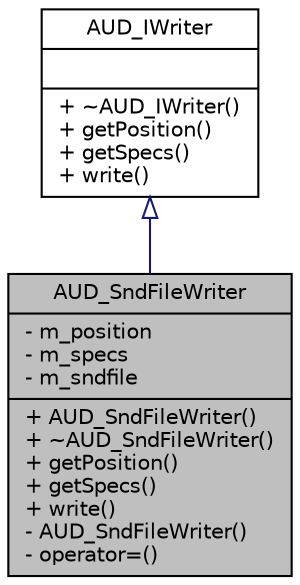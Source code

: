 digraph G
{
  edge [fontname="Helvetica",fontsize="10",labelfontname="Helvetica",labelfontsize="10"];
  node [fontname="Helvetica",fontsize="10",shape=record];
  Node1 [label="{AUD_SndFileWriter\n|- m_position\l- m_specs\l- m_sndfile\l|+ AUD_SndFileWriter()\l+ ~AUD_SndFileWriter()\l+ getPosition()\l+ getSpecs()\l+ write()\l- AUD_SndFileWriter()\l- operator=()\l}",height=0.2,width=0.4,color="black", fillcolor="grey75", style="filled" fontcolor="black"];
  Node2 -> Node1 [dir=back,color="midnightblue",fontsize="10",style="solid",arrowtail="empty",fontname="Helvetica"];
  Node2 [label="{AUD_IWriter\n||+ ~AUD_IWriter()\l+ getPosition()\l+ getSpecs()\l+ write()\l}",height=0.2,width=0.4,color="black", fillcolor="white", style="filled",URL="$da/d66/classAUD__IWriter.html"];
}
